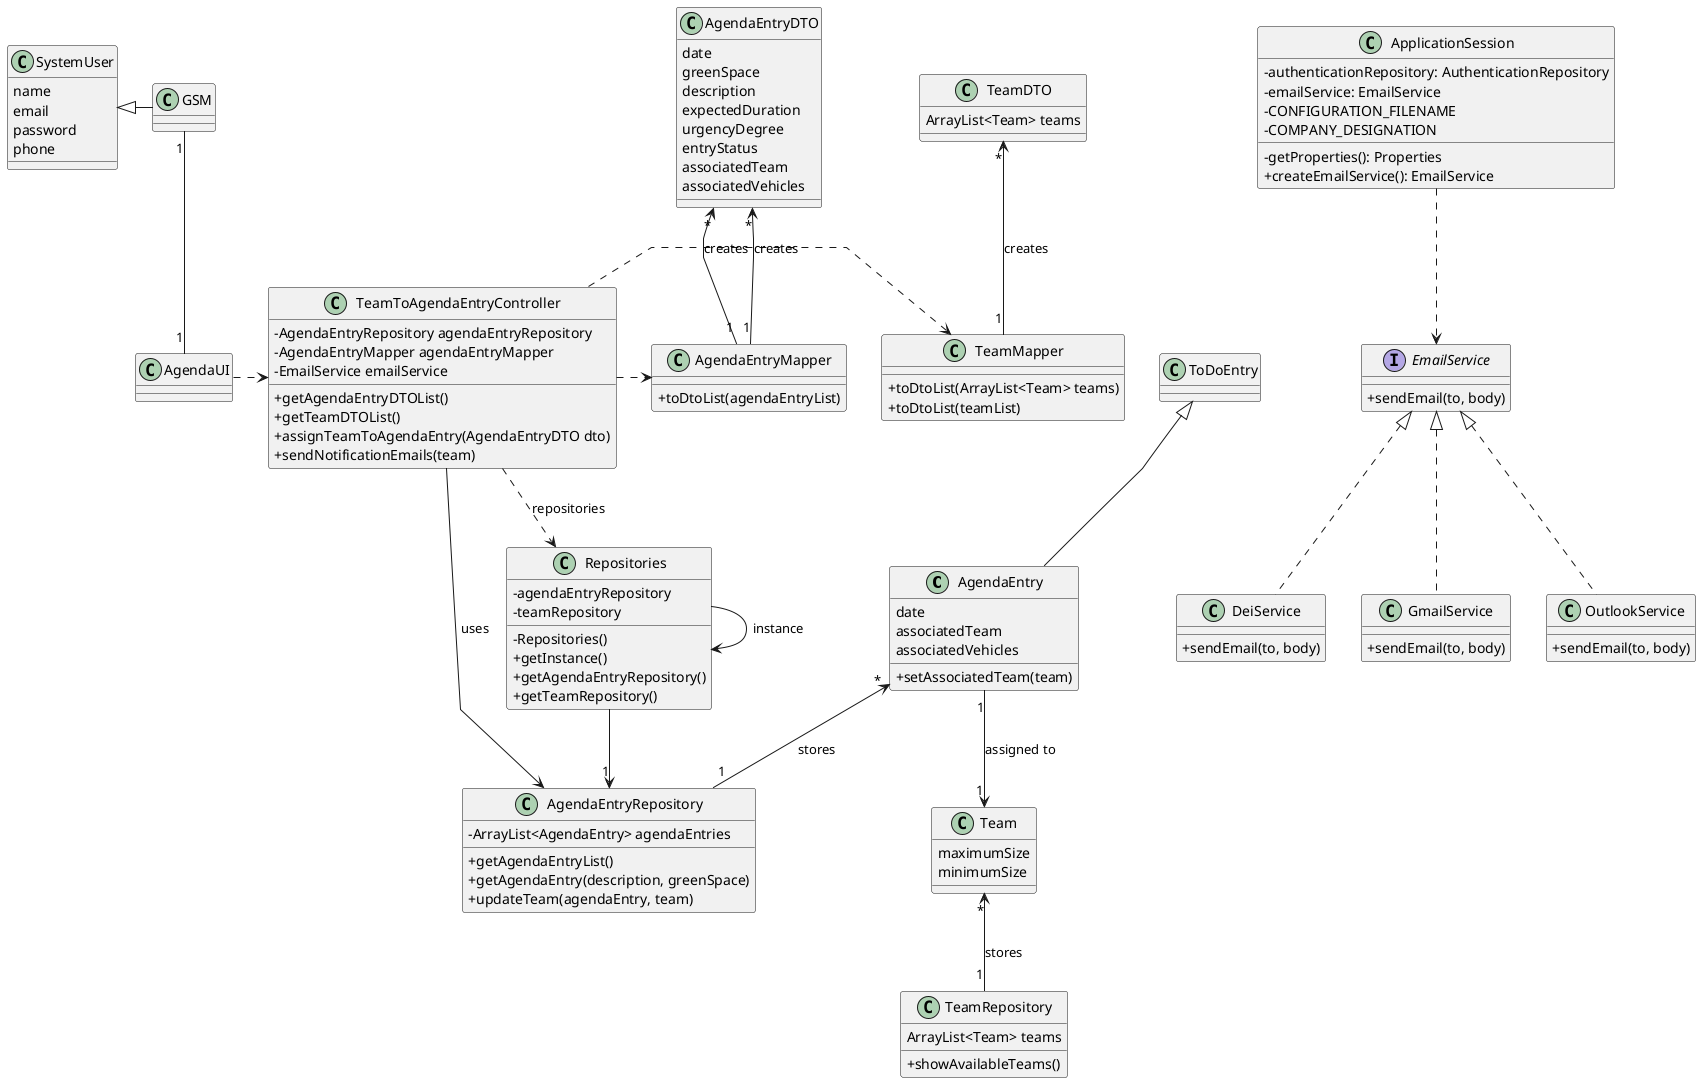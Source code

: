@startuml
skinparam classAttributeIconSize 0
'skinparam monochrome true
skinparam packageStyle rectangle
skinparam shadowing false
skinparam linetype polyline
'skinparam linetype orto
skinparam classAttributeIconSize 0

class AgendaEntry {
    date
    associatedTeam
    associatedVehicles
    +setAssociatedTeam(team)
}

class AgendaEntryDTO {

    date
    greenSpace
    description
    expectedDuration
    urgencyDegree
    entryStatus
    associatedTeam
    associatedVehicles

}

class SystemUser {
    name
    email
    password
    phone
}


class AgendaEntryRepository {
    - ArrayList<AgendaEntry> agendaEntries
    + getAgendaEntryList()
    + getAgendaEntry(description, greenSpace)
    +updateTeam(agendaEntry, team)
}

class Repositories {
    - agendaEntryRepository
    -teamRepository

    - Repositories()
    + getInstance()
    + getAgendaEntryRepository()
    + getTeamRepository()

}

class AgendaEntryMapper {
    + toDtoList(agendaEntryList)

}


class TeamToAgendaEntryController {
    - AgendaEntryRepository agendaEntryRepository
    - AgendaEntryMapper agendaEntryMapper
    - EmailService emailService

    + getAgendaEntryDTOList()
    +getTeamDTOList()
    +assignTeamToAgendaEntry(AgendaEntryDTO dto)
    +sendNotificationEmails(team)
}

class AgendaUI {

}

class Team{
maximumSize
minimumSize

}

class TeamRepository{
    ArrayList<Team> teams
    +showAvailableTeams()

}

class TeamMapper {
+toDtoList(ArrayList<Team> teams)
+toDtoList(teamList)

}

class TeamDTO {
ArrayList<Team> teams
}

interface EmailService {
    + sendEmail(to, body)
}

class DeiService implements EmailService {
    + sendEmail(to, body)
}

class GmailService implements EmailService {
    + sendEmail(to, body)
}

class OutlookService implements EmailService {
    + sendEmail(to, body)
}

class ApplicationSession{
    -authenticationRepository: AuthenticationRepository
        -emailService: EmailService
        -CONFIGURATION_FILENAME
        -COMPANY_DESIGNATION

        -getProperties(): Properties
        +createEmailService(): EmailService
}




AgendaUI .> TeamToAgendaEntryController
TeamToAgendaEntryController ..> Repositories : repositories
Repositories --> "1" AgendaEntryRepository
Repositories -> Repositories : instance
TeamToAgendaEntryController .> AgendaEntryMapper
TeamToAgendaEntryController .> TeamMapper
TeamToAgendaEntryController --> AgendaEntryRepository : uses

SystemUser <|- GSM
ToDoEntry <|-- AgendaEntry

GSM "1" -- "1" AgendaUI
AgendaEntry "*" <-- "1" AgendaEntryRepository : stores
AgendaEntryDTO "*" <-- "1" AgendaEntryMapper : creates
AgendaEntry"1" --> "1" Team: assigned to
Team "*" <-- "1" TeamRepository : stores
AgendaEntryDTO "*" <-- "1" AgendaEntryMapper : creates
TeamDTO "*" <-- "1" TeamMapper : creates


ApplicationSession ..> EmailService

@enduml

